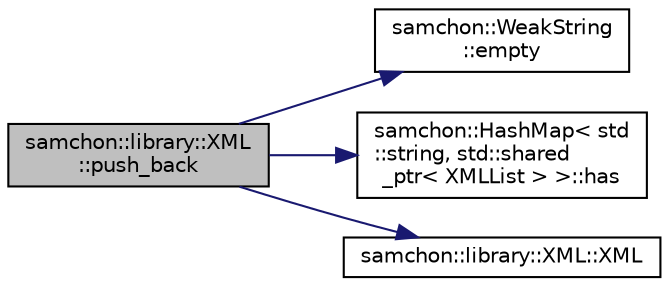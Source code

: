 digraph "samchon::library::XML::push_back"
{
  edge [fontname="Helvetica",fontsize="10",labelfontname="Helvetica",labelfontsize="10"];
  node [fontname="Helvetica",fontsize="10",shape=record];
  rankdir="LR";
  Node1 [label="samchon::library::XML\l::push_back",height=0.2,width=0.4,color="black", fillcolor="grey75", style="filled", fontcolor="black"];
  Node1 -> Node2 [color="midnightblue",fontsize="10",style="solid",fontname="Helvetica"];
  Node2 [label="samchon::WeakString\l::empty",height=0.2,width=0.4,color="black", fillcolor="white", style="filled",URL="$d8/de4/classsamchon_1_1WeakString.html#aea3cc33e2062435b207001226302f084",tooltip="Tests wheter string is emtpy. "];
  Node1 -> Node3 [color="midnightblue",fontsize="10",style="solid",fontname="Helvetica"];
  Node3 [label="samchon::HashMap\< std\l::string, std::shared\l_ptr\< XMLList \> \>::has",height=0.2,width=0.4,color="black", fillcolor="white", style="filled",URL="$d0/dee/classsamchon_1_1HashMap.html#ad6c999a39bcd74e808251f4413f88957",tooltip="Whether have the item or not. "];
  Node1 -> Node4 [color="midnightblue",fontsize="10",style="solid",fontname="Helvetica"];
  Node4 [label="samchon::library::XML::XML",height=0.2,width=0.4,color="black", fillcolor="white", style="filled",URL="$d5/d37/classsamchon_1_1library_1_1XML.html#ad78c545d1504b9af96847afb03f787c8",tooltip="Default Constructor. "];
}
